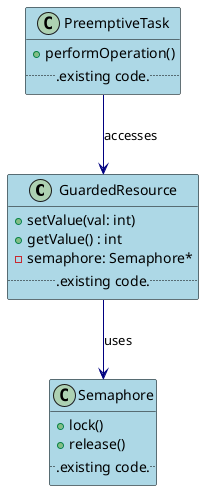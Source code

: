 @startuml GuardedCall_ClassDiagram

skinparam class {
    BackgroundColor LightBlue
    ArrowColor Navy
    BorderColor Black
}

class GuardedResource {
    + setValue(val: int)
    + getValue() : int
    - semaphore: Semaphore*
    ...existing code...
}

class PreemptiveTask {
    + performOperation()
    ...existing code...
}

class Semaphore {
    + lock()
    + release()
    ...existing code...
}

PreemptiveTask --> GuardedResource : accesses
GuardedResource --> Semaphore : uses

@enduml